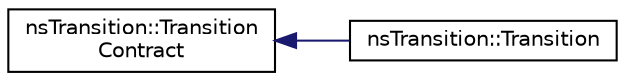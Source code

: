 digraph "Graphical Class Hierarchy"
{
 // LATEX_PDF_SIZE
  edge [fontname="Helvetica",fontsize="10",labelfontname="Helvetica",labelfontsize="10"];
  node [fontname="Helvetica",fontsize="10",shape=record];
  rankdir="LR";
  Node0 [label="nsTransition::Transition\lContract",height=0.2,width=0.4,color="black", fillcolor="white", style="filled",URL="$classns_transition_1_1_transition_contract.html",tooltip="Une classe contenant des paramètres pour créer une transition."];
  Node0 -> Node1 [dir="back",color="midnightblue",fontsize="10",style="solid",fontname="Helvetica"];
  Node1 [label="nsTransition::Transition",height=0.2,width=0.4,color="black", fillcolor="white", style="filled",URL="$classns_transition_1_1_transition.html",tooltip="Une classe représentant un TransitionContract en cours de lecture."];
}
